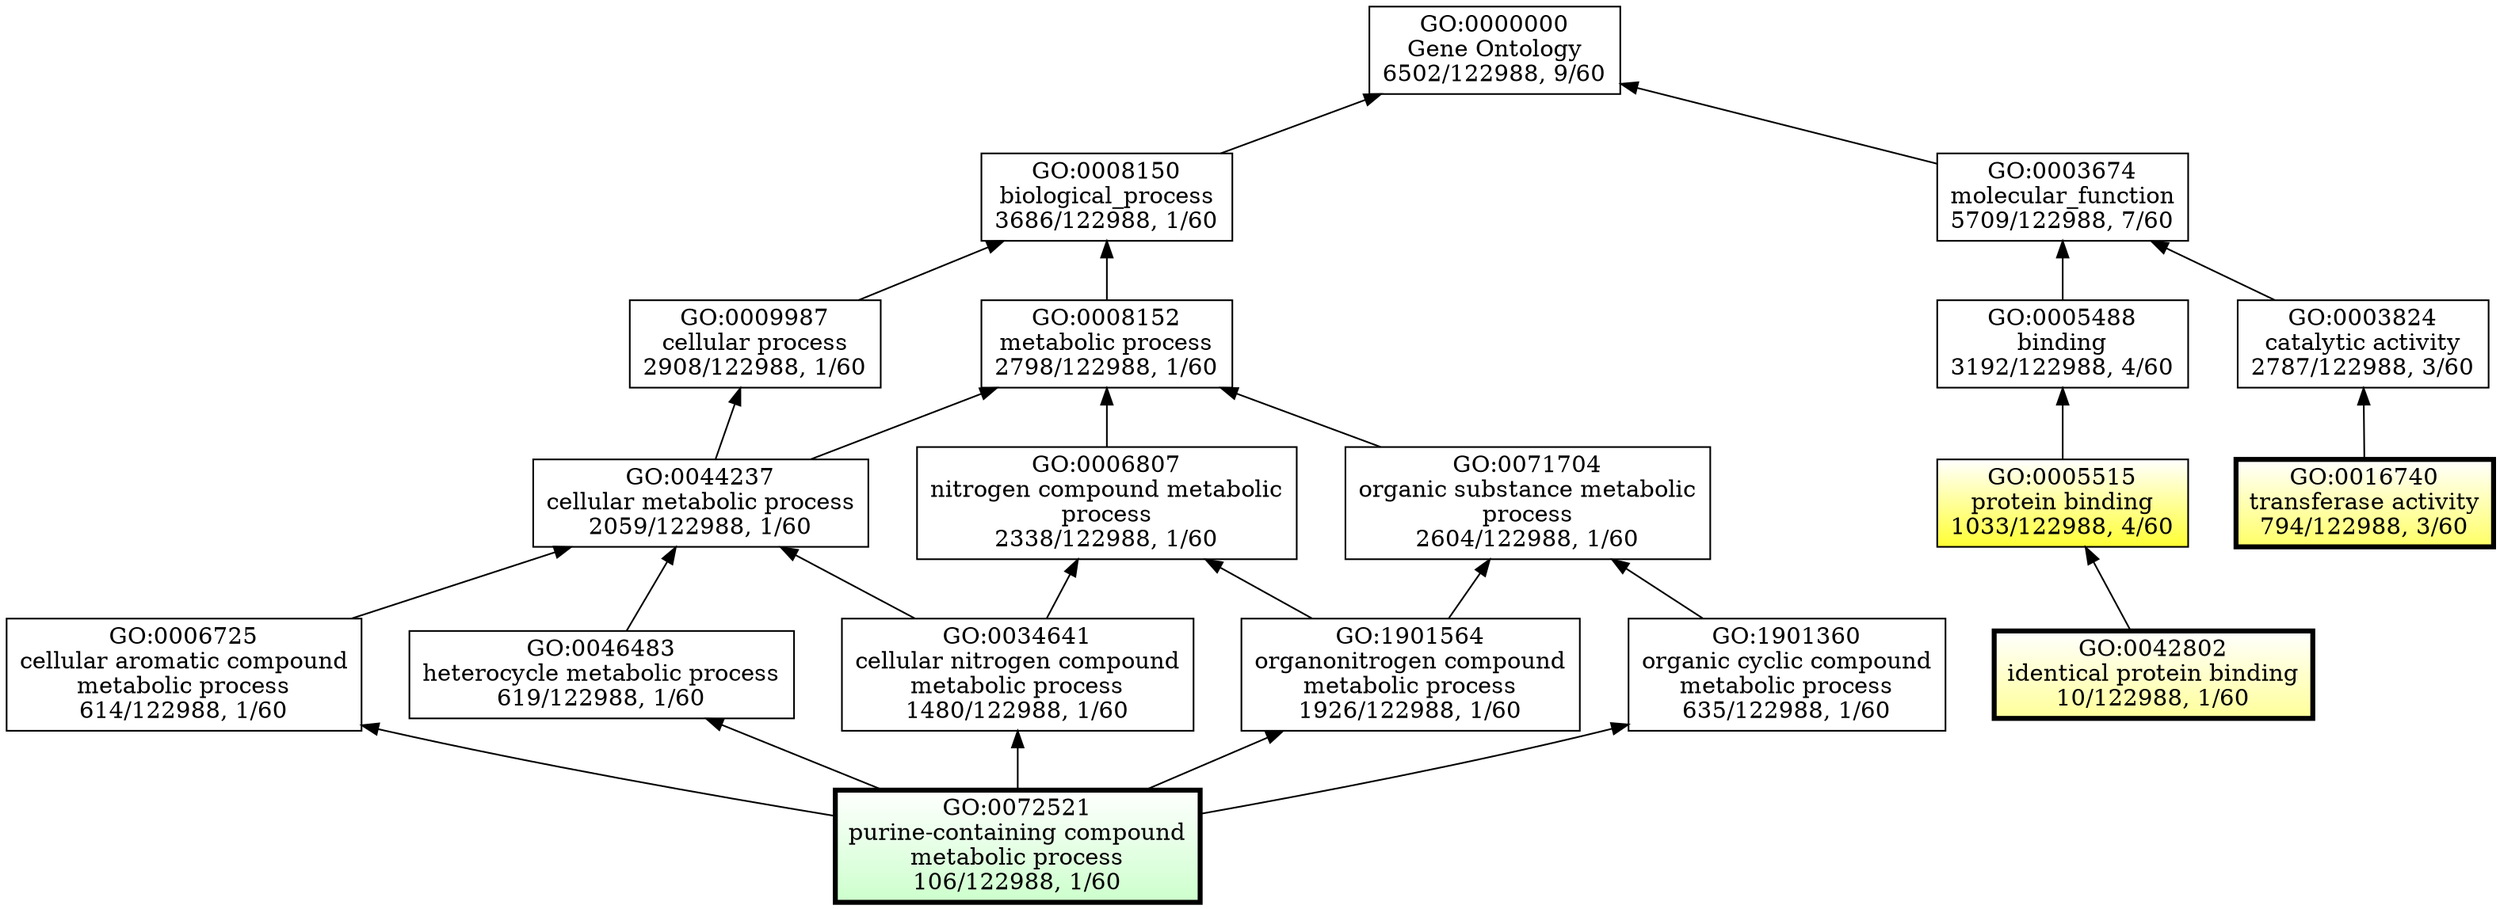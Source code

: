 /* Generated with Ontologizer 2.1 build 20160628-1269 */
digraph G {nodesep=0.4;
GO_0000000[shape="box",label="GO:0000000\nGene Ontology\n6502/122988, 9/60"];
GO_1901564[shape="box",label="GO:1901564\norganonitrogen compound\nmetabolic process\n1926/122988, 1/60"];
GO_0009987[shape="box",label="GO:0009987\ncellular process\n2908/122988, 1/60"];
GO_0016740[shape="box",label="GO:0016740\ntransferase activity\n794/122988, 3/60",gradientangle=270,style="filled,setlinewidth(3)",fillcolor="white:0.166667,0.600000,1.000000"];
GO_0006725[shape="box",label="GO:0006725\ncellular aromatic compound\nmetabolic process\n614/122988, 1/60"];
GO_0072521[shape="box",label="GO:0072521\npurine-containing compound\nmetabolic process\n106/122988, 1/60",gradientangle=270,style="filled,setlinewidth(3)",fillcolor="white:0.333333,0.200000,1.000000"];
GO_0005515[shape="box",label="GO:0005515\nprotein binding\n1033/122988, 4/60",gradientangle=270,style="filled",fillcolor="white:0.166667,0.800000,1.000000"];
GO_1901360[shape="box",label="GO:1901360\norganic cyclic compound\nmetabolic process\n635/122988, 1/60"];
GO_0044237[shape="box",label="GO:0044237\ncellular metabolic process\n2059/122988, 1/60"];
GO_0005488[shape="box",label="GO:0005488\nbinding\n3192/122988, 4/60"];
GO_0003824[shape="box",label="GO:0003824\ncatalytic activity\n2787/122988, 3/60"];
GO_0034641[shape="box",label="GO:0034641\ncellular nitrogen compound\nmetabolic process\n1480/122988, 1/60"];
GO_0042802[shape="box",label="GO:0042802\nidentical protein binding\n10/122988, 1/60",gradientangle=270,style="filled,setlinewidth(3)",fillcolor="white:0.166667,0.400000,1.000000"];
GO_0046483[shape="box",label="GO:0046483\nheterocycle metabolic process\n619/122988, 1/60"];
GO_0008150[shape="box",label="GO:0008150\nbiological_process\n3686/122988, 1/60"];
GO_0006807[shape="box",label="GO:0006807\nnitrogen compound metabolic\nprocess\n2338/122988, 1/60"];
GO_0008152[shape="box",label="GO:0008152\nmetabolic process\n2798/122988, 1/60"];
GO_0071704[shape="box",label="GO:0071704\norganic substance metabolic\nprocess\n2604/122988, 1/60"];
GO_0003674[shape="box",label="GO:0003674\nmolecular_function\n5709/122988, 7/60"];
GO_0000000 -> GO_0003674[color=black,dir="back",tooltip="molecular_function  Gene Ontology"];

GO_0000000 -> GO_0008150[color=black,dir="back",tooltip="biological_process  Gene Ontology"];

GO_1901564 -> GO_0072521[color=black,dir="back",tooltip="purine-containing compound metabolic process is a organonitrogen compound metabolic process"];

GO_0009987 -> GO_0044237[color=black,dir="back",tooltip="cellular metabolic process is a cellular process"];

GO_0006725 -> GO_0072521[color=black,dir="back",tooltip="purine-containing compound metabolic process is a cellular aromatic compound metabolic process"];

GO_0005515 -> GO_0042802[color=black,dir="back",tooltip="identical protein binding is a protein binding"];

GO_1901360 -> GO_0072521[color=black,dir="back",tooltip="purine-containing compound metabolic process is a organic cyclic compound metabolic process"];

GO_0044237 -> GO_0006725[color=black,dir="back",tooltip="cellular aromatic compound metabolic process is a cellular metabolic process"];

GO_0044237 -> GO_0034641[color=black,dir="back",tooltip="cellular nitrogen compound metabolic process is a cellular metabolic process"];

GO_0044237 -> GO_0046483[color=black,dir="back",tooltip="heterocycle metabolic process is a cellular metabolic process"];

GO_0005488 -> GO_0005515[color=black,dir="back",tooltip="protein binding is a binding"];

GO_0003824 -> GO_0016740[color=black,dir="back",tooltip="transferase activity is a catalytic activity"];

GO_0034641 -> GO_0072521[color=black,dir="back",tooltip="purine-containing compound metabolic process is a cellular nitrogen compound metabolic process"];

GO_0046483 -> GO_0072521[color=black,dir="back",tooltip="purine-containing compound metabolic process is a heterocycle metabolic process"];

GO_0008150 -> GO_0008152[color=black,dir="back",tooltip="metabolic process is a biological_process"];

GO_0008150 -> GO_0009987[color=black,dir="back",tooltip="cellular process is a biological_process"];

GO_0006807 -> GO_1901564[color=black,dir="back",tooltip="organonitrogen compound metabolic process is a nitrogen compound metabolic process"];

GO_0006807 -> GO_0034641[color=black,dir="back",tooltip="cellular nitrogen compound metabolic process is a nitrogen compound metabolic process"];

GO_0008152 -> GO_0071704[color=black,dir="back",tooltip="organic substance metabolic process is a metabolic process"];

GO_0008152 -> GO_0006807[color=black,dir="back",tooltip="nitrogen compound metabolic process is a metabolic process"];

GO_0008152 -> GO_0044237[color=black,dir="back",tooltip="cellular metabolic process is a metabolic process"];

GO_0071704 -> GO_1901360[color=black,dir="back",tooltip="organic cyclic compound metabolic process is a organic substance metabolic process"];

GO_0071704 -> GO_1901564[color=black,dir="back",tooltip="organonitrogen compound metabolic process is a organic substance metabolic process"];

GO_0003674 -> GO_0003824[color=black,dir="back",tooltip="catalytic activity is a molecular_function"];

GO_0003674 -> GO_0005488[color=black,dir="back",tooltip="binding is a molecular_function"];

}
